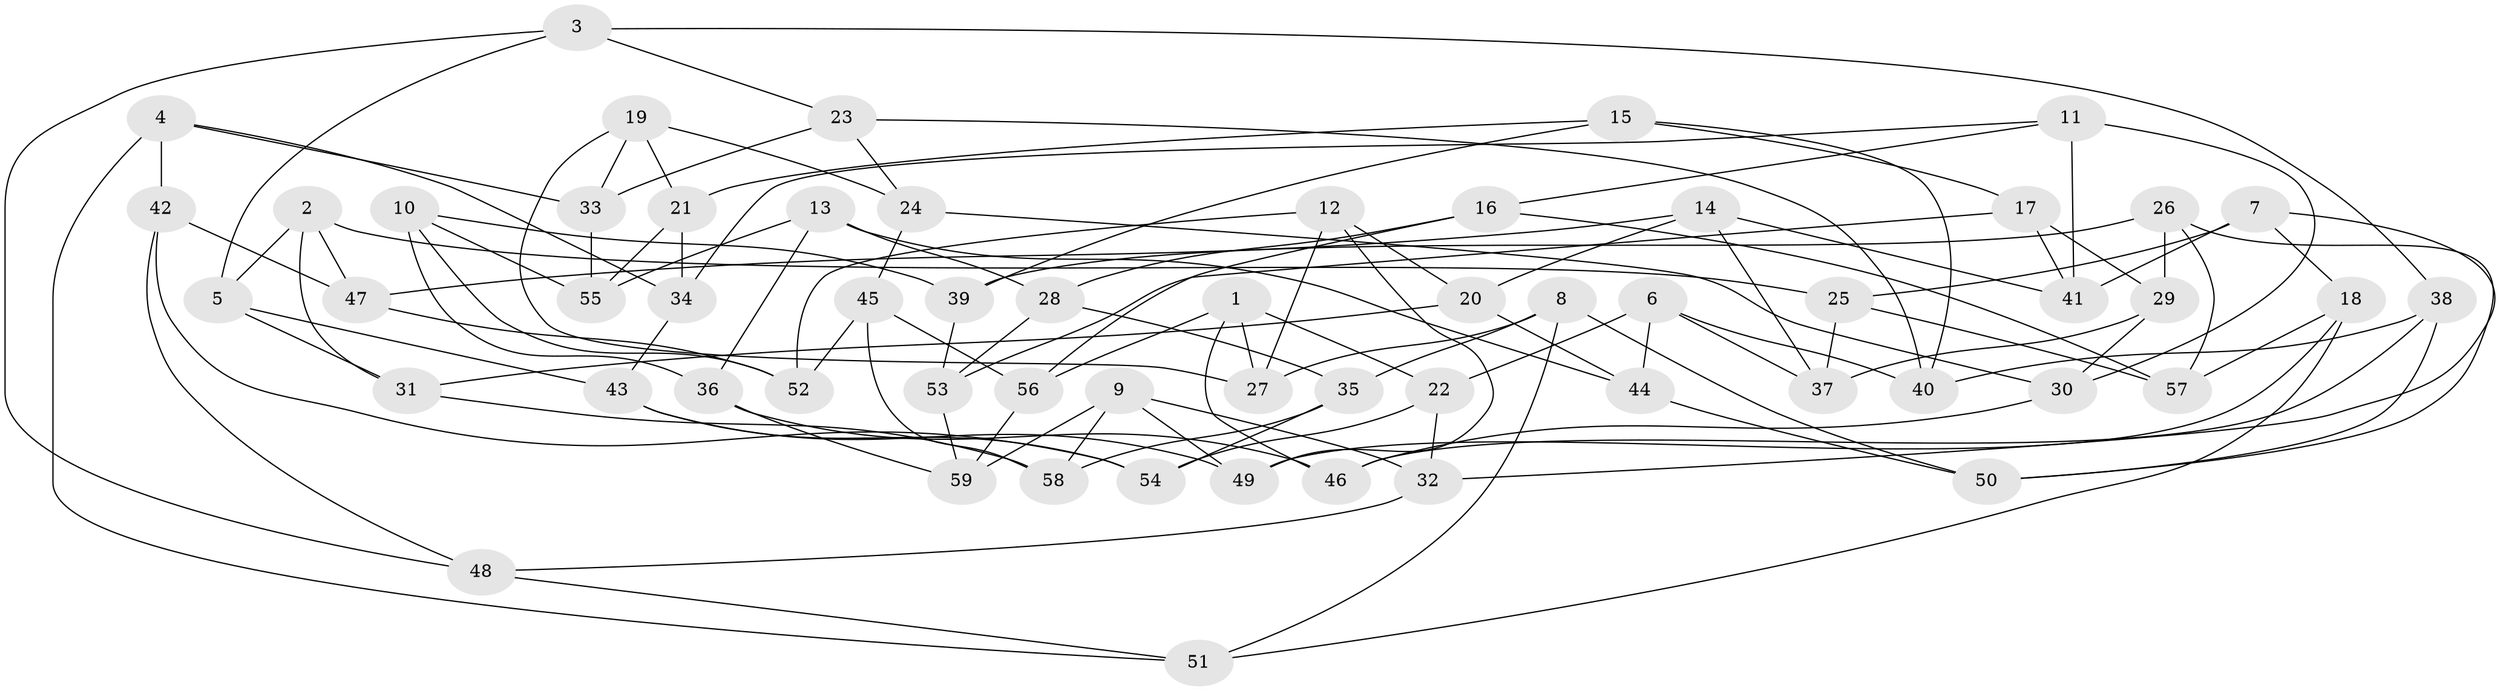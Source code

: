 // coarse degree distribution, {6: 0.17142857142857143, 7: 0.05714285714285714, 4: 0.5714285714285714, 8: 0.05714285714285714, 12: 0.02857142857142857, 11: 0.02857142857142857, 5: 0.05714285714285714, 3: 0.02857142857142857}
// Generated by graph-tools (version 1.1) at 2025/20/03/04/25 18:20:41]
// undirected, 59 vertices, 118 edges
graph export_dot {
graph [start="1"]
  node [color=gray90,style=filled];
  1;
  2;
  3;
  4;
  5;
  6;
  7;
  8;
  9;
  10;
  11;
  12;
  13;
  14;
  15;
  16;
  17;
  18;
  19;
  20;
  21;
  22;
  23;
  24;
  25;
  26;
  27;
  28;
  29;
  30;
  31;
  32;
  33;
  34;
  35;
  36;
  37;
  38;
  39;
  40;
  41;
  42;
  43;
  44;
  45;
  46;
  47;
  48;
  49;
  50;
  51;
  52;
  53;
  54;
  55;
  56;
  57;
  58;
  59;
  1 -- 56;
  1 -- 27;
  1 -- 46;
  1 -- 22;
  2 -- 31;
  2 -- 5;
  2 -- 25;
  2 -- 47;
  3 -- 5;
  3 -- 38;
  3 -- 48;
  3 -- 23;
  4 -- 33;
  4 -- 51;
  4 -- 34;
  4 -- 42;
  5 -- 43;
  5 -- 31;
  6 -- 22;
  6 -- 44;
  6 -- 37;
  6 -- 40;
  7 -- 18;
  7 -- 25;
  7 -- 41;
  7 -- 32;
  8 -- 35;
  8 -- 51;
  8 -- 50;
  8 -- 27;
  9 -- 32;
  9 -- 49;
  9 -- 59;
  9 -- 58;
  10 -- 55;
  10 -- 36;
  10 -- 52;
  10 -- 39;
  11 -- 30;
  11 -- 34;
  11 -- 41;
  11 -- 16;
  12 -- 49;
  12 -- 52;
  12 -- 20;
  12 -- 27;
  13 -- 28;
  13 -- 44;
  13 -- 36;
  13 -- 55;
  14 -- 47;
  14 -- 37;
  14 -- 20;
  14 -- 41;
  15 -- 39;
  15 -- 17;
  15 -- 40;
  15 -- 21;
  16 -- 56;
  16 -- 57;
  16 -- 28;
  17 -- 41;
  17 -- 53;
  17 -- 29;
  18 -- 51;
  18 -- 49;
  18 -- 57;
  19 -- 21;
  19 -- 33;
  19 -- 27;
  19 -- 24;
  20 -- 31;
  20 -- 44;
  21 -- 55;
  21 -- 34;
  22 -- 32;
  22 -- 54;
  23 -- 33;
  23 -- 24;
  23 -- 40;
  24 -- 45;
  24 -- 30;
  25 -- 37;
  25 -- 57;
  26 -- 39;
  26 -- 57;
  26 -- 29;
  26 -- 50;
  28 -- 53;
  28 -- 35;
  29 -- 37;
  29 -- 30;
  30 -- 46;
  31 -- 58;
  32 -- 48;
  33 -- 55;
  34 -- 43;
  35 -- 58;
  35 -- 54;
  36 -- 59;
  36 -- 46;
  38 -- 50;
  38 -- 46;
  38 -- 40;
  39 -- 53;
  42 -- 54;
  42 -- 48;
  42 -- 47;
  43 -- 54;
  43 -- 49;
  44 -- 50;
  45 -- 52;
  45 -- 58;
  45 -- 56;
  47 -- 52;
  48 -- 51;
  53 -- 59;
  56 -- 59;
}
